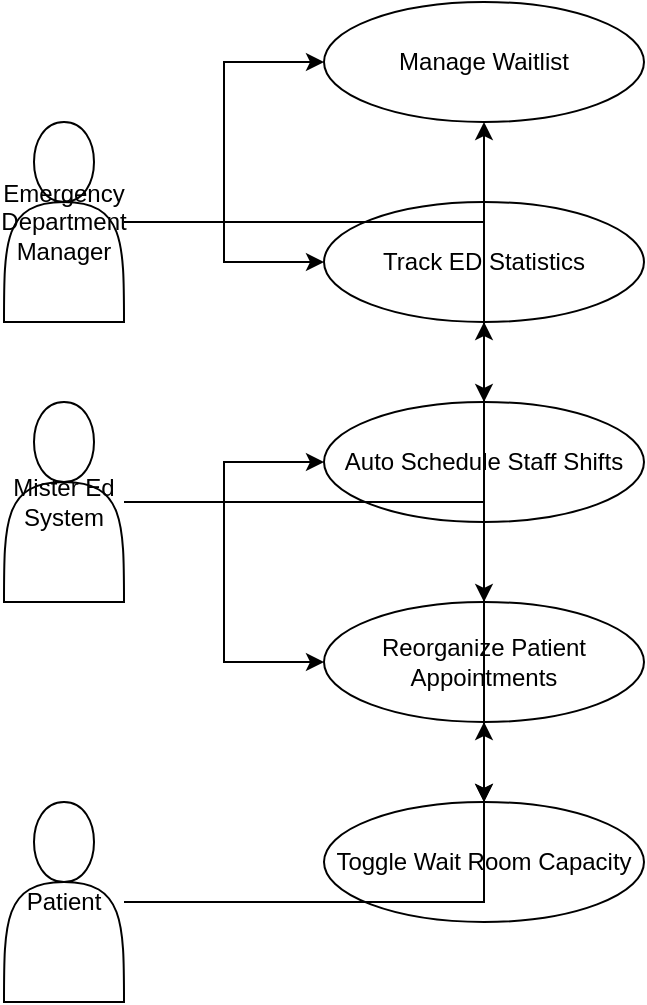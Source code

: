 <mxfile>
  <diagram name="ED Manager Use Case Diagram">
    <mxGraphModel dx="1134" dy="654" grid="1" gridSize="10" guides="1" tooltips="1" connect="1" arrows="1" fold="1" page="1" pageScale="1" pageWidth="827" pageHeight="1169" math="0" shadow="0">
      <root>
        <mxCell id="0" />
        <mxCell id="1" parent="0" />
        <!-- Emergency Department Manager -->
        <mxCell id="2" value="Emergency Department Manager" style="shape=actor;whiteSpace=wrap;html=1;" vertex="1" parent="1">
          <mxGeometry x="40" y="160" width="60" height="100" as="geometry" />
        </mxCell>
        <!-- Mister Ed System -->
        <mxCell id="3" value="Mister Ed System" style="shape=actor;whiteSpace=wrap;html=1;" vertex="1" parent="1">
          <mxGeometry x="40" y="300" width="60" height="100" as="geometry" />
        </mxCell>
        <!-- Patient -->
        <mxCell id="4" value="Patient" style="shape=actor;whiteSpace=wrap;html=1;" vertex="1" parent="1">
          <mxGeometry x="40" y="500" width="60" height="100" as="geometry" />
        </mxCell>
        <!-- Use Case: Manage Waitlist -->
        <mxCell id="5" value="Manage Waitlist" style="ellipse;whiteSpace=wrap;html=1;" vertex="1" parent="1">
          <mxGeometry x="200" y="100" width="160" height="60" as="geometry" />
        </mxCell>
        <!-- Use Case: Track ED Statistics -->
        <mxCell id="6" value="Track ED Statistics" style="ellipse;whiteSpace=wrap;html=1;" vertex="1" parent="1">
          <mxGeometry x="200" y="200" width="160" height="60" as="geometry" />
        </mxCell>
        <!-- Use Case: Auto Schedule Staff Shifts -->
        <mxCell id="7" value="Auto Schedule Staff Shifts" style="ellipse;whiteSpace=wrap;html=1;" vertex="1" parent="1">
          <mxGeometry x="200" y="300" width="160" height="60" as="geometry" />
        </mxCell>
        <!-- Use Case: Reorganize Patient Appointments -->
        <mxCell id="8" value="Reorganize Patient Appointments" style="ellipse;whiteSpace=wrap;html=1;" vertex="1" parent="1">
          <mxGeometry x="200" y="400" width="160" height="60" as="geometry" />
        </mxCell>
        <!-- Use Case: Toggle Wait Room Capacity -->
        <mxCell id="9" value="Toggle Wait Room Capacity" style="ellipse;whiteSpace=wrap;html=1;" vertex="1" parent="1">
          <mxGeometry x="200" y="500" width="160" height="60" as="geometry" />
        </mxCell>
        <!-- Connections -->
        <!-- ED Manager to Use Cases -->
        <mxCell id="10" style="edgeStyle=orthogonalEdgeStyle;rounded=0;orthogonalLoop=1;" edge="1" parent="1" source="2" target="5">
          <mxGeometry relative="1" as="geometry" />
        </mxCell>
        <mxCell id="11" style="edgeStyle=orthogonalEdgeStyle;rounded=0;orthogonalLoop=1;" edge="1" parent="1" source="2" target="6">
          <mxGeometry relative="1" as="geometry" />
        </mxCell>
        <mxCell id="12" style="edgeStyle=orthogonalEdgeStyle;rounded=0;orthogonalLoop=1;" edge="1" parent="1" source="2" target="7">
          <mxGeometry relative="1" as="geometry" />
        </mxCell>
        <mxCell id="13" style="edgeStyle=orthogonalEdgeStyle;rounded=0;orthogonalLoop=1;" edge="1" parent="1" source="2" target="8">
          <mxGeometry relative="1" as="geometry" />
        </mxCell>
        <mxCell id="14" style="edgeStyle=orthogonalEdgeStyle;rounded=0;orthogonalLoop=1;" edge="1" parent="1" source="2" target="9">
          <mxGeometry relative="1" as="geometry" />
        </mxCell>
        <!-- System to Use Cases -->
        <mxCell id="15" style="edgeStyle=orthogonalEdgeStyle;rounded=0;orthogonalLoop=1;" edge="1" parent="1" source="3" target="5">
          <mxGeometry relative="1" as="geometry" />
        </mxCell>
        <mxCell id="16" style="edgeStyle=orthogonalEdgeStyle;rounded=0;orthogonalLoop=1;" edge="1" parent="1" source="3" target="6">
          <mxGeometry relative="1" as="geometry" />
        </mxCell>
        <mxCell id="17" style="edgeStyle=orthogonalEdgeStyle;rounded=0;orthogonalLoop=1;" edge="1" parent="1" source="3" target="7">
          <mxGeometry relative="1" as="geometry" />
        </mxCell>
        <mxCell id="18" style="edgeStyle=orthogonalEdgeStyle;rounded=0;orthogonalLoop=1;" edge="1" parent="1" source="3" target="8">
          <mxGeometry relative="1" as="geometry" />
        </mxCell>
        <mxCell id="19" style="edgeStyle=orthogonalEdgeStyle;rounded=0;orthogonalLoop=1;" edge="1" parent="1" source="3" target="9">
          <mxGeometry relative="1" as="geometry" />
        </mxCell>
        <!-- Patient to Reorganize Appointments -->
        <mxCell id="20" style="edgeStyle=orthogonalEdgeStyle;rounded=0;orthogonalLoop=1;" edge="1" parent="1" source="4" target="8">
          <mxGeometry relative="1" as="geometry" />
        </mxCell>
      </root>
    </mxGraphModel>
  </diagram>
</mxfile>
